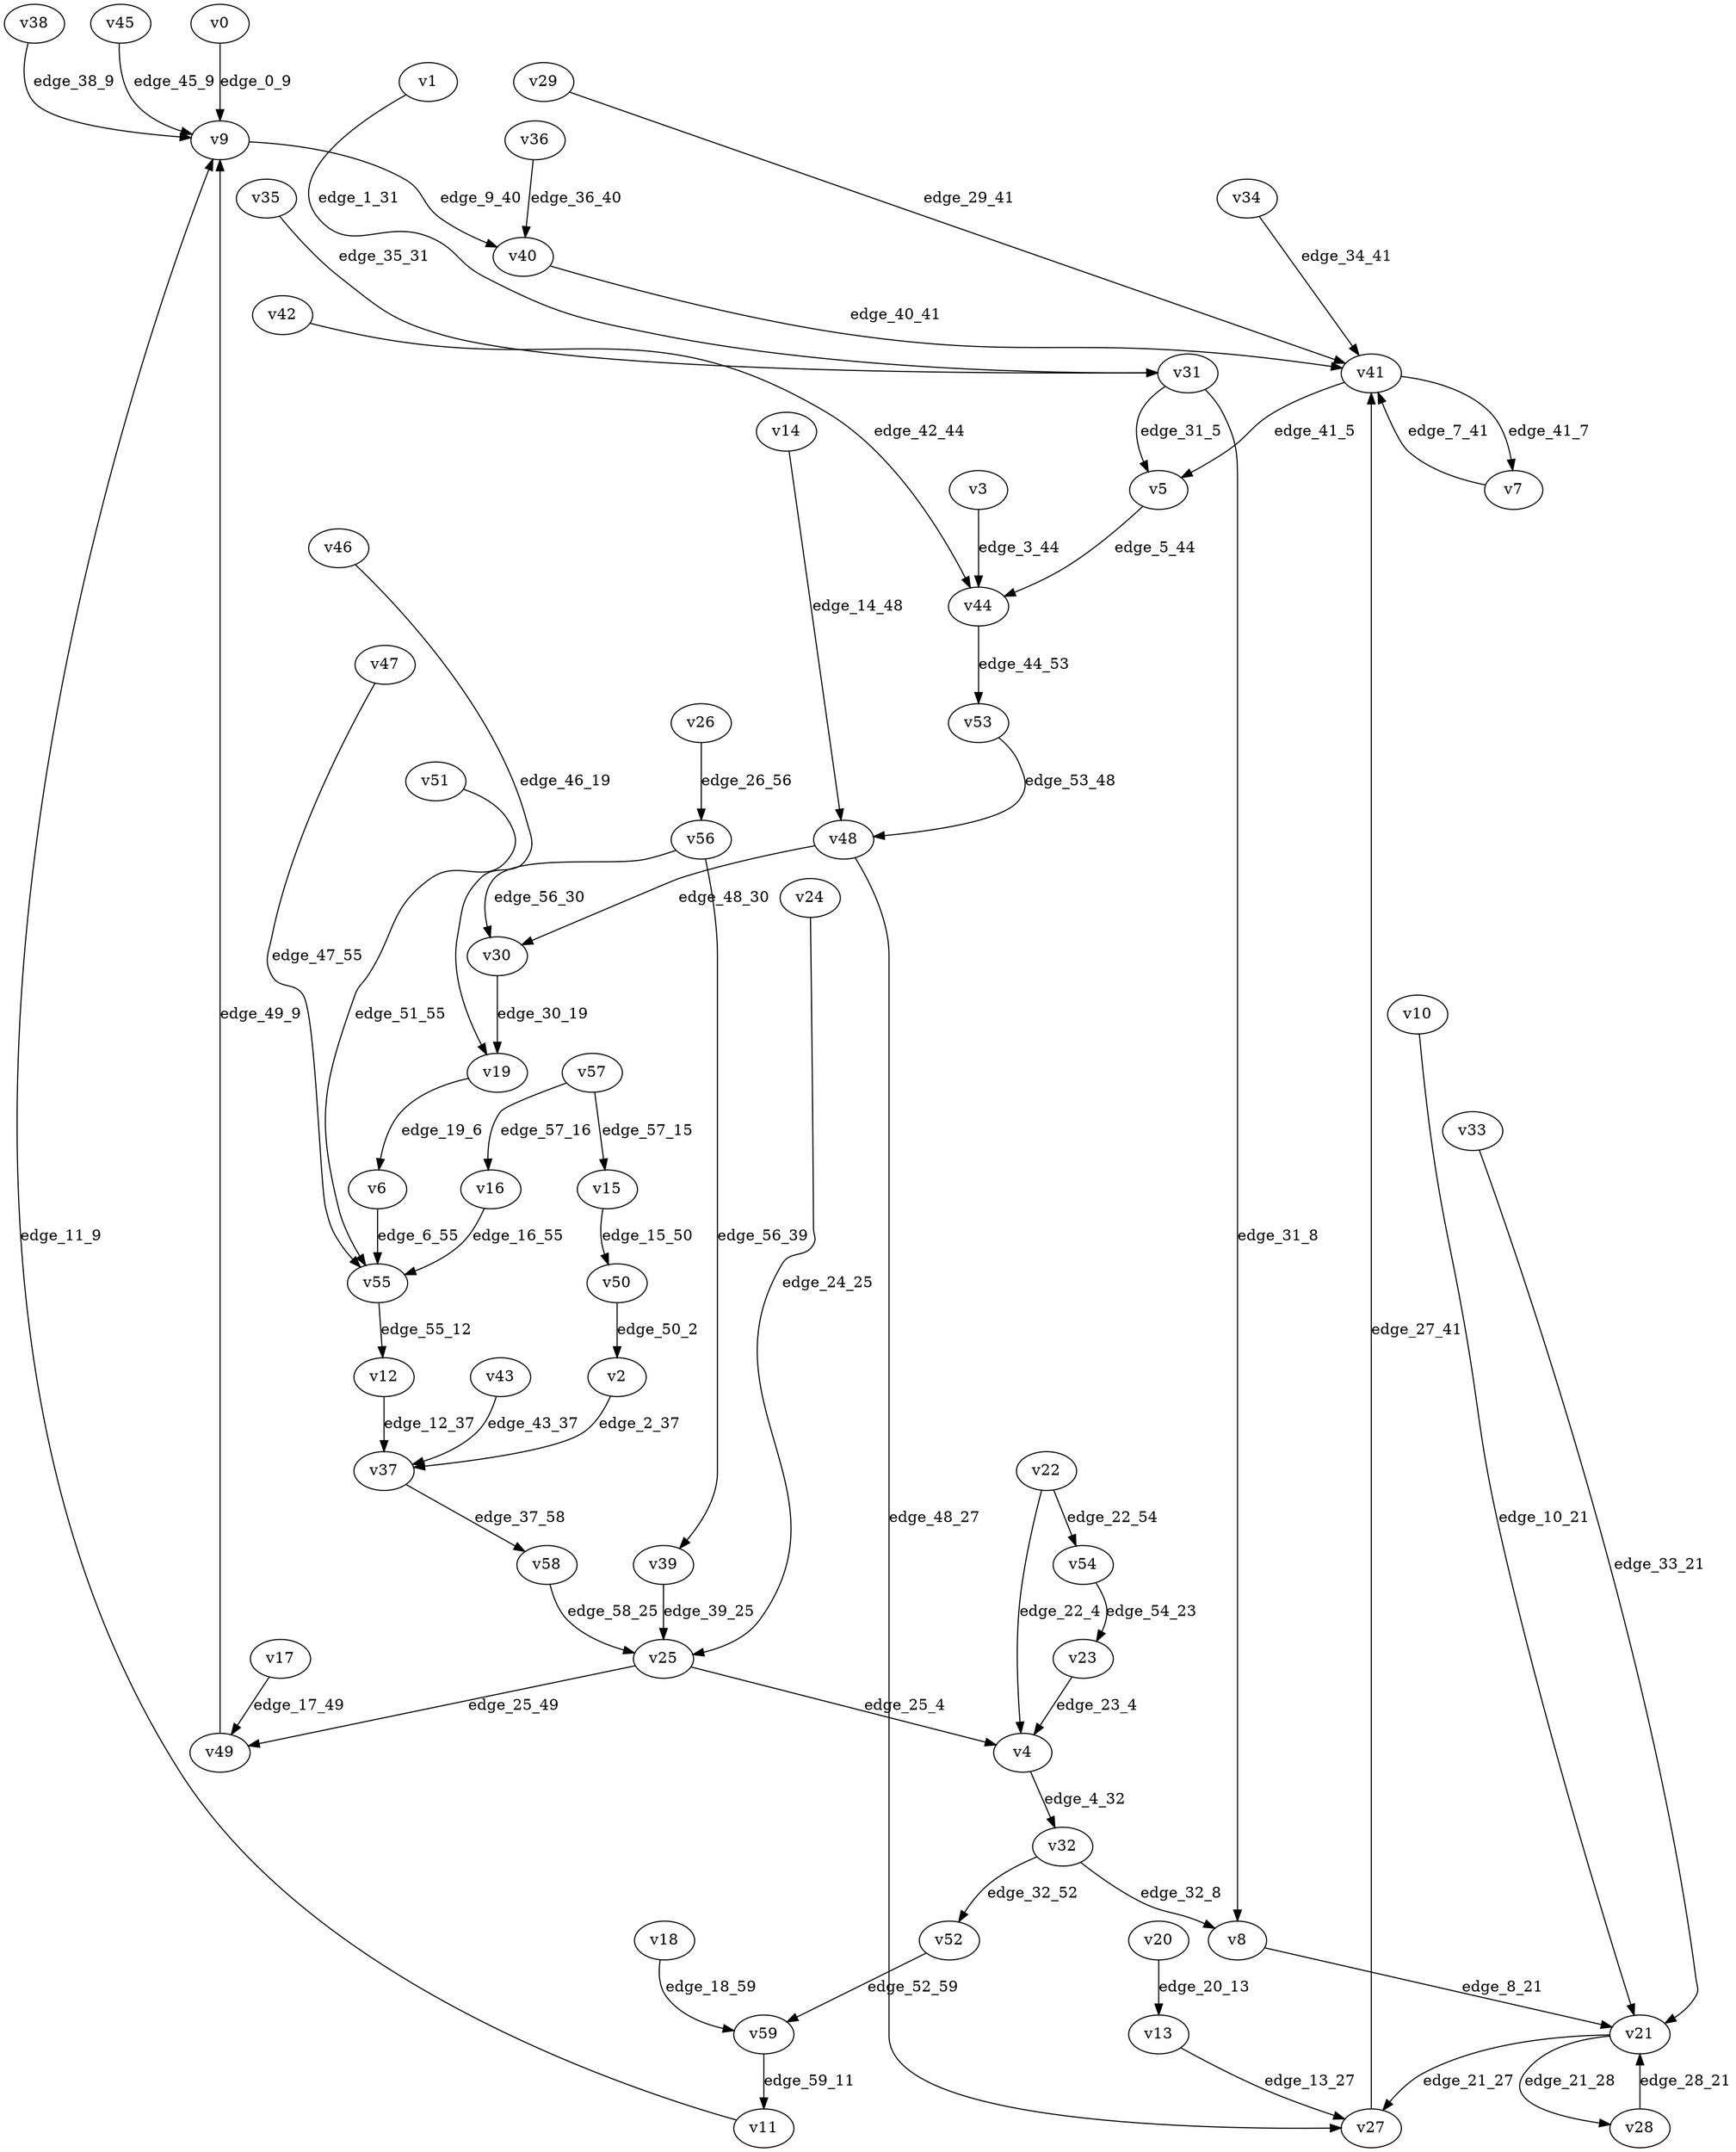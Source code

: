 digraph G {
    // Stochastic discounted game

    v0 [name="v0", player=0];
    v1 [name="v1", player=0];
    v2 [name="v2", player=0];
    v3 [name="v3", player=0];
    v4 [name="v4", player=0];
    v5 [name="v5", player=1];
    v6 [name="v6", player=1];
    v7 [name="v7", player=1];
    v8 [name="v8", player=1];
    v9 [name="v9", player=-1];
    v10 [name="v10", player=1];
    v11 [name="v11", player=1];
    v12 [name="v12", player=0];
    v13 [name="v13", player=-1];
    v14 [name="v14", player=0];
    v15 [name="v15", player=0];
    v16 [name="v16", player=1];
    v17 [name="v17", player=-1];
    v18 [name="v18", player=0];
    v19 [name="v19", player=-1];
    v20 [name="v20", player=1];
    v21 [name="v21", player=-1];
    v22 [name="v22", player=-1];
    v23 [name="v23", player=-1];
    v24 [name="v24", player=0];
    v25 [name="v25", player=-1];
    v26 [name="v26", player=1];
    v27 [name="v27", player=1];
    v28 [name="v28", player=0];
    v29 [name="v29", player=0];
    v30 [name="v30", player=0];
    v31 [name="v31", player=-1];
    v32 [name="v32", player=-1];
    v33 [name="v33", player=0];
    v34 [name="v34", player=0];
    v35 [name="v35", player=0];
    v36 [name="v36", player=-1];
    v37 [name="v37", player=-1];
    v38 [name="v38", player=1];
    v39 [name="v39", player=0];
    v40 [name="v40", player=1];
    v41 [name="v41", player=-1];
    v42 [name="v42", player=1];
    v43 [name="v43", player=1];
    v44 [name="v44", player=-1];
    v45 [name="v45", player=0];
    v46 [name="v46", player=1];
    v47 [name="v47", player=0];
    v48 [name="v48", player=-1];
    v49 [name="v49", player=1];
    v50 [name="v50", player=-1];
    v51 [name="v51", player=1];
    v52 [name="v52", player=1];
    v53 [name="v53", player=1];
    v54 [name="v54", player=1];
    v55 [name="v55", player=-1];
    v56 [name="v56", player=-1];
    v57 [name="v57", player=-1];
    v58 [name="v58", player=0];
    v59 [name="v59", player=-1];

    v0 -> v9 [label="edge_0_9", weight=6.011597, discount=0.627817];
    v1 -> v31 [label="edge_1_31", weight=-8.344749, discount=0.630515];
    v2 -> v37 [label="edge_2_37", weight=6.406510, discount=0.193715];
    v3 -> v44 [label="edge_3_44", weight=3.567802, discount=0.709079];
    v4 -> v32 [label="edge_4_32", weight=-9.894504, discount=0.500844];
    v5 -> v44 [label="edge_5_44", weight=-6.450812, discount=0.664883];
    v6 -> v55 [label="edge_6_55", weight=9.879745, discount=0.104420];
    v7 -> v41 [label="edge_7_41", weight=-4.754595, discount=0.494822];
    v8 -> v21 [label="edge_8_21", weight=-4.238150, discount=0.680136];
    v9 -> v40 [label="edge_9_40", probability=1.000000];
    v10 -> v21 [label="edge_10_21", weight=-3.502268, discount=0.565301];
    v11 -> v9 [label="edge_11_9", weight=-7.973729, discount=0.875229];
    v12 -> v37 [label="edge_12_37", weight=9.719943, discount=0.673318];
    v13 -> v27 [label="edge_13_27", probability=1.000000];
    v14 -> v48 [label="edge_14_48", weight=-3.792205, discount=0.272499];
    v15 -> v50 [label="edge_15_50", weight=-0.529703, discount=0.705088];
    v16 -> v55 [label="edge_16_55", weight=-5.829667, discount=0.236849];
    v17 -> v49 [label="edge_17_49", probability=1.000000];
    v18 -> v59 [label="edge_18_59", weight=2.002679, discount=0.531326];
    v19 -> v6 [label="edge_19_6", probability=1.000000];
    v20 -> v13 [label="edge_20_13", weight=2.987506, discount=0.870497];
    v21 -> v28 [label="edge_21_28", probability=0.494792];
    v21 -> v27 [label="edge_21_27", probability=0.505208];
    v22 -> v54 [label="edge_22_54", probability=0.551854];
    v22 -> v4 [label="edge_22_4", probability=0.448146];
    v23 -> v4 [label="edge_23_4", probability=1.000000];
    v24 -> v25 [label="edge_24_25", weight=-3.979639, discount=0.156617];
    v25 -> v4 [label="edge_25_4", probability=0.427843];
    v25 -> v49 [label="edge_25_49", probability=0.572157];
    v26 -> v56 [label="edge_26_56", weight=2.839425, discount=0.649812];
    v27 -> v41 [label="edge_27_41", weight=6.934086, discount=0.522737];
    v28 -> v21 [label="edge_28_21", weight=6.856378, discount=0.206763];
    v29 -> v41 [label="edge_29_41", weight=0.764983, discount=0.876844];
    v30 -> v19 [label="edge_30_19", weight=6.006093, discount=0.441852];
    v31 -> v5 [label="edge_31_5", probability=0.588087];
    v31 -> v8 [label="edge_31_8", probability=0.411913];
    v32 -> v8 [label="edge_32_8", probability=0.409083];
    v32 -> v52 [label="edge_32_52", probability=0.590917];
    v33 -> v21 [label="edge_33_21", weight=-5.605749, discount=0.586996];
    v34 -> v41 [label="edge_34_41", weight=-1.562038, discount=0.351831];
    v35 -> v31 [label="edge_35_31", weight=-5.115016, discount=0.822674];
    v36 -> v40 [label="edge_36_40", probability=1.000000];
    v37 -> v58 [label="edge_37_58", probability=1.000000];
    v38 -> v9 [label="edge_38_9", weight=-5.706637, discount=0.777239];
    v39 -> v25 [label="edge_39_25", weight=7.419636, discount=0.546410];
    v40 -> v41 [label="edge_40_41", weight=-7.712402, discount=0.298402];
    v41 -> v7 [label="edge_41_7", probability=0.484513];
    v41 -> v5 [label="edge_41_5", probability=0.515487];
    v42 -> v44 [label="edge_42_44", weight=-0.776706, discount=0.398596];
    v43 -> v37 [label="edge_43_37", weight=1.084779, discount=0.165109];
    v44 -> v53 [label="edge_44_53", probability=1.000000];
    v45 -> v9 [label="edge_45_9", weight=-2.810356, discount=0.368295];
    v46 -> v19 [label="edge_46_19", weight=-8.568164, discount=0.849767];
    v47 -> v55 [label="edge_47_55", weight=-7.300718, discount=0.829630];
    v48 -> v30 [label="edge_48_30", probability=0.411694];
    v48 -> v27 [label="edge_48_27", probability=0.588306];
    v49 -> v9 [label="edge_49_9", weight=3.379253, discount=0.562210];
    v50 -> v2 [label="edge_50_2", probability=1.000000];
    v51 -> v55 [label="edge_51_55", weight=0.180766, discount=0.635265];
    v52 -> v59 [label="edge_52_59", weight=2.978022, discount=0.151125];
    v53 -> v48 [label="edge_53_48", weight=-2.545406, discount=0.543538];
    v54 -> v23 [label="edge_54_23", weight=-3.904256, discount=0.818400];
    v55 -> v12 [label="edge_55_12", probability=1.000000];
    v56 -> v30 [label="edge_56_30", probability=0.696055];
    v56 -> v39 [label="edge_56_39", probability=0.303945];
    v57 -> v15 [label="edge_57_15", probability=0.414229];
    v57 -> v16 [label="edge_57_16", probability=0.585771];
    v58 -> v25 [label="edge_58_25", weight=5.351046, discount=0.840166];
    v59 -> v11 [label="edge_59_11", probability=1.000000];
}